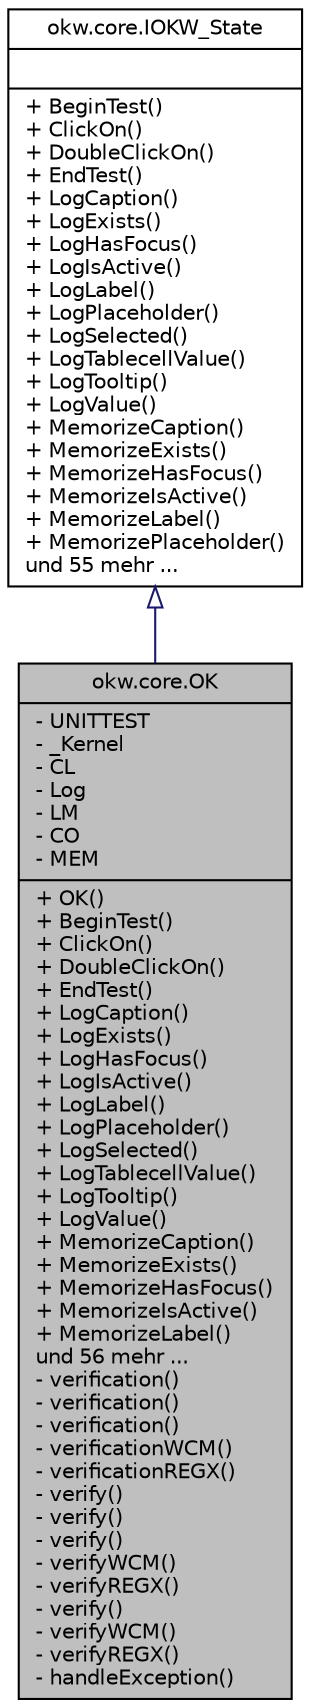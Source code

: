 digraph "okw.core.OK"
{
 // INTERACTIVE_SVG=YES
 // LATEX_PDF_SIZE
  edge [fontname="Helvetica",fontsize="10",labelfontname="Helvetica",labelfontsize="10"];
  node [fontname="Helvetica",fontsize="10",shape=record];
  Node1 [label="{okw.core.OK\n|- UNITTEST\l- _Kernel\l- CL\l- Log\l- LM\l- CO\l- MEM\l|+ OK()\l+ BeginTest()\l+ ClickOn()\l+ DoubleClickOn()\l+ EndTest()\l+ LogCaption()\l+ LogExists()\l+ LogHasFocus()\l+ LogIsActive()\l+ LogLabel()\l+ LogPlaceholder()\l+ LogSelected()\l+ LogTablecellValue()\l+ LogTooltip()\l+ LogValue()\l+ MemorizeCaption()\l+ MemorizeExists()\l+ MemorizeHasFocus()\l+ MemorizeIsActive()\l+ MemorizeLabel()\lund 56 mehr ...\l- verification()\l- verification()\l- verification()\l- verificationWCM()\l- verificationREGX()\l- verify()\l- verify()\l- verify()\l- verifyWCM()\l- verifyREGX()\l- verify()\l- verifyWCM()\l- verifyREGX()\l- handleException()\l}",height=0.2,width=0.4,color="black", fillcolor="grey75", style="filled", fontcolor="black",tooltip="Klasse OK representiert den Core Zustand OK."];
  Node2 -> Node1 [dir="back",color="midnightblue",fontsize="10",style="solid",arrowtail="onormal",fontname="Helvetica"];
  Node2 [label="{okw.core.IOKW_State\n||+ BeginTest()\l+ ClickOn()\l+ DoubleClickOn()\l+ EndTest()\l+ LogCaption()\l+ LogExists()\l+ LogHasFocus()\l+ LogIsActive()\l+ LogLabel()\l+ LogPlaceholder()\l+ LogSelected()\l+ LogTablecellValue()\l+ LogTooltip()\l+ LogValue()\l+ MemorizeCaption()\l+ MemorizeExists()\l+ MemorizeHasFocus()\l+ MemorizeIsActive()\l+ MemorizeLabel()\l+ MemorizePlaceholder()\lund 55 mehr ...\l}",height=0.2,width=0.4,color="black", fillcolor="white", style="filled",URL="$interfaceokw_1_1core_1_1_i_o_k_w___state.html",tooltip="IOKW_State ist die Schnittstelle der OKW-Klasse."];
}
